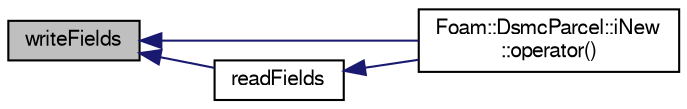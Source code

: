 digraph "writeFields"
{
  bgcolor="transparent";
  edge [fontname="FreeSans",fontsize="10",labelfontname="FreeSans",labelfontsize="10"];
  node [fontname="FreeSans",fontsize="10",shape=record];
  rankdir="LR";
  Node945 [label="writeFields",height=0.2,width=0.4,color="black", fillcolor="grey75", style="filled", fontcolor="black"];
  Node945 -> Node946 [dir="back",color="midnightblue",fontsize="10",style="solid",fontname="FreeSans"];
  Node946 [label="Foam::DsmcParcel::iNew\l::operator()",height=0.2,width=0.4,color="black",URL="$a23702.html#a9879b120f63f584819e754b8e4d778cb"];
  Node945 -> Node947 [dir="back",color="midnightblue",fontsize="10",style="solid",fontname="FreeSans"];
  Node947 [label="readFields",height=0.2,width=0.4,color="black",URL="$a23690.html#a823bc53afb237f5c7493114582cb68e8"];
  Node947 -> Node946 [dir="back",color="midnightblue",fontsize="10",style="solid",fontname="FreeSans"];
}
